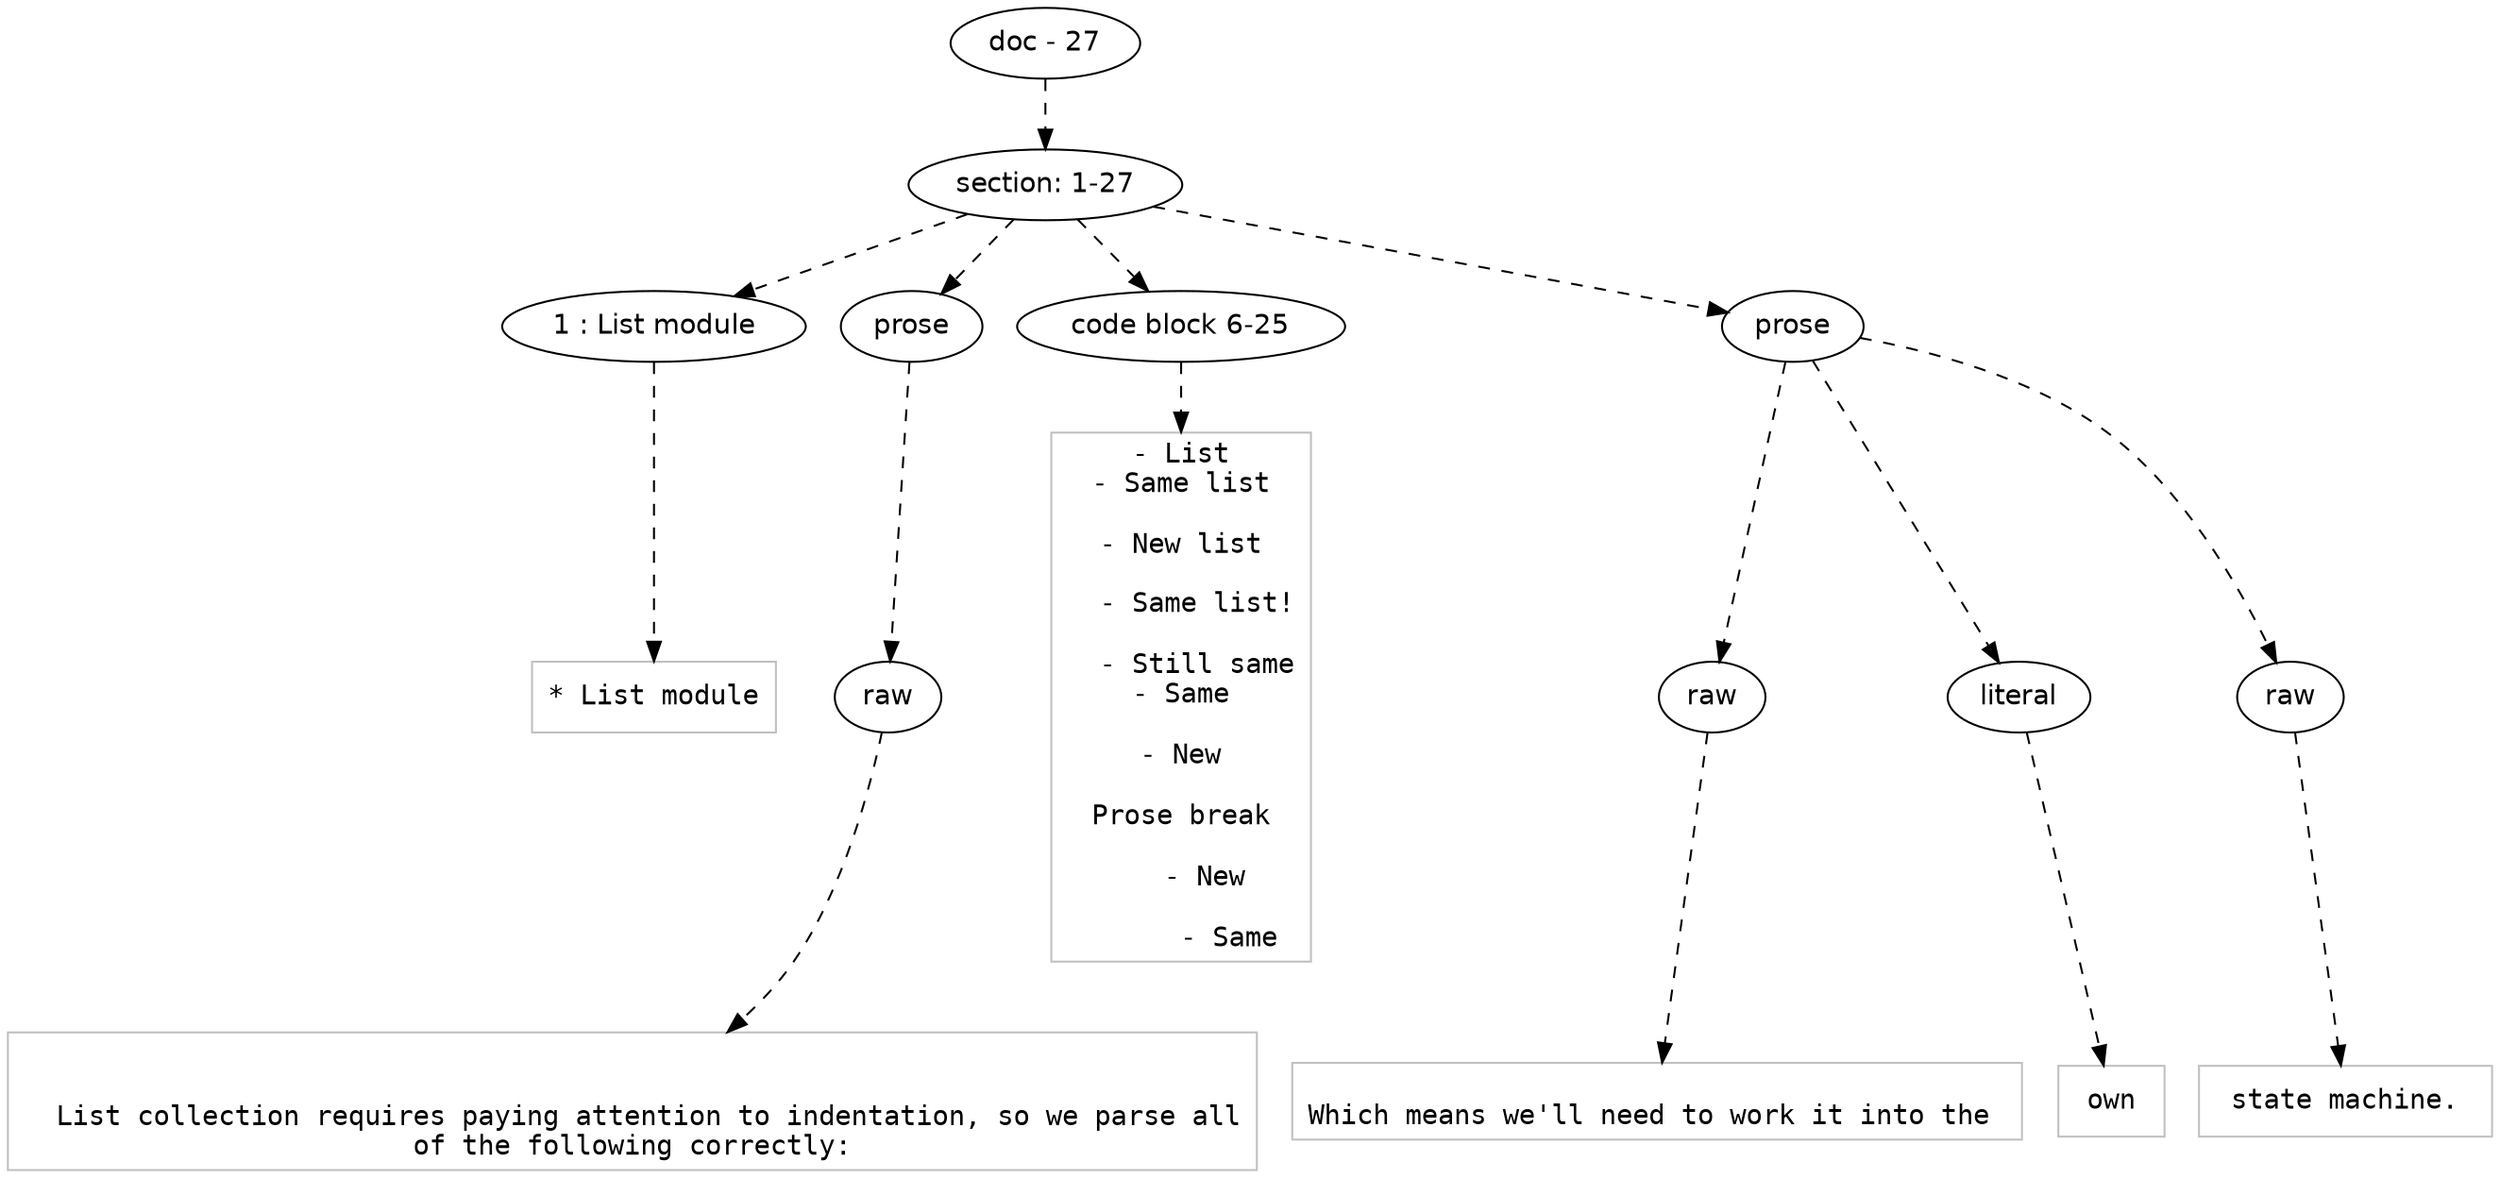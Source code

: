 digraph hierarchy {

node [fontname=Helvetica]
edge [style=dashed]

doc_0 [label="doc - 27"]


doc_0 -> { section_1}
{rank=same; section_1}

section_1 [label="section: 1-27"]


section_1 -> { header_2 prose_3 codeblock_4 prose_5}
{rank=same; header_2 prose_3 codeblock_4 prose_5}

header_2 [label="1 : List module"]

prose_3 [label="prose"]

codeblock_4 [label="code block 6-25"]

prose_5 [label="prose"]


header_2 -> leaf_6
leaf_6  [color=Gray,shape=rectangle,fontname=Inconsolata,label="* List module"]
prose_3 -> { raw_7}
{rank=same; raw_7}

raw_7 [label="raw"]


raw_7 -> leaf_8
leaf_8  [color=Gray,shape=rectangle,fontname=Inconsolata,label="

  List collection requires paying attention to indentation, so we parse all
of the following correctly:
"]
codeblock_4 -> leaf_9
leaf_9  [color=Gray,shape=rectangle,fontname=Inconsolata,label="- List
- Same list

- New list
  
  - Same list!

  - Still same
- Same

- New

Prose break

   - New

      - Same
"]
prose_5 -> { raw_10 literal_11 raw_12}
{rank=same; raw_10 literal_11 raw_12}

raw_10 [label="raw"]

literal_11 [label="literal"]

raw_12 [label="raw"]


raw_10 -> leaf_13
leaf_13  [color=Gray,shape=rectangle,fontname=Inconsolata,label="
Which means we'll need to work it into the "]
literal_11 -> leaf_14
leaf_14  [color=Gray,shape=rectangle,fontname=Inconsolata,label="own"]
raw_12 -> leaf_15
leaf_15  [color=Gray,shape=rectangle,fontname=Inconsolata,label=" state machine. "]

}
